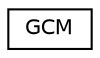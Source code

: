 digraph "Graphical Class Hierarchy"
{
  edge [fontname="Helvetica",fontsize="10",labelfontname="Helvetica",labelfontsize="10"];
  node [fontname="Helvetica",fontsize="10",shape=record];
  rankdir="LR";
  Node1 [label="GCM",height=0.2,width=0.4,color="black", fillcolor="white", style="filled",URL="$class_g_c_m.html"];
}
